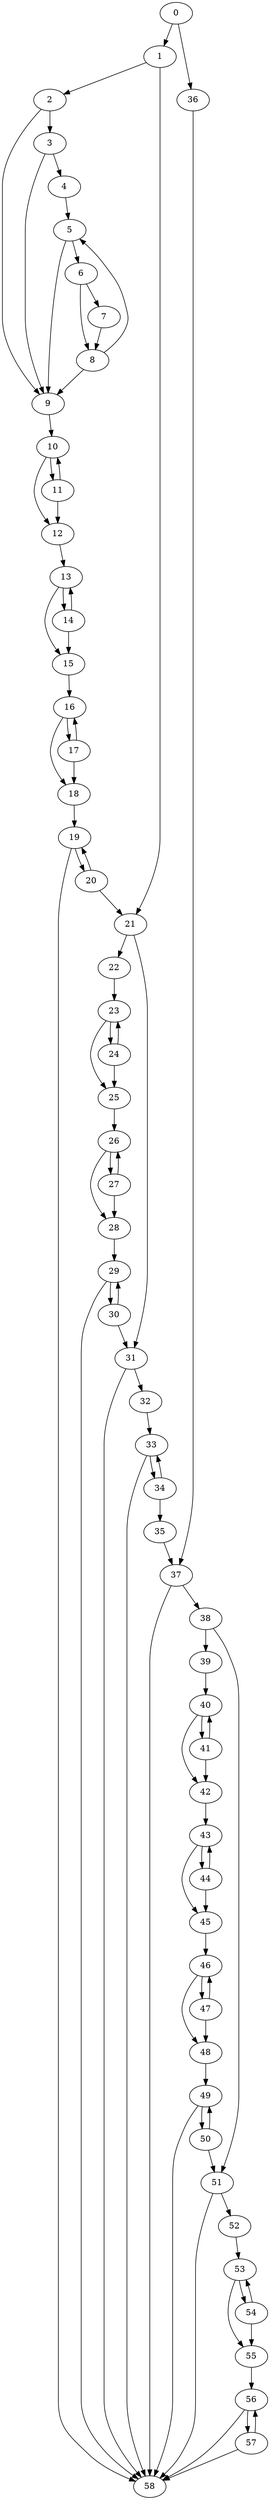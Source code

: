 digraph {
	0
	1
	2
	3
	4
	5
	6
	7
	8
	9
	10
	11
	12
	13
	14
	15
	16
	17
	18
	19
	20
	21
	22
	23
	24
	25
	26
	27
	28
	29
	30
	31
	32
	33
	34
	35
	36
	37
	38
	39
	40
	41
	42
	43
	44
	45
	46
	47
	48
	49
	50
	51
	52
	53
	54
	55
	56
	57
	58
	57 -> 58
	19 -> 58
	31 -> 58
	49 -> 58
	51 -> 58
	56 -> 58
	29 -> 58
	33 -> 58
	37 -> 58
	33 -> 34
	46 -> 47
	2 -> 3
	4 -> 5
	8 -> 5
	10 -> 11
	14 -> 13
	12 -> 13
	29 -> 30
	52 -> 53
	54 -> 53
	0 -> 1
	18 -> 19
	20 -> 19
	23 -> 25
	24 -> 25
	30 -> 31
	21 -> 31
	0 -> 36
	40 -> 42
	41 -> 42
	46 -> 48
	47 -> 48
	42 -> 43
	44 -> 43
	51 -> 52
	5 -> 6
	13 -> 15
	14 -> 15
	19 -> 20
	31 -> 32
	37 -> 38
	53 -> 55
	54 -> 55
	32 -> 33
	34 -> 33
	3 -> 4
	9 -> 10
	11 -> 10
	13 -> 14
	44 -> 45
	43 -> 45
	2 -> 9
	3 -> 9
	5 -> 9
	8 -> 9
	21 -> 22
	38 -> 51
	50 -> 51
	16 -> 17
	1 -> 21
	20 -> 21
	24 -> 23
	22 -> 23
	25 -> 26
	27 -> 26
	38 -> 39
	34 -> 35
	35 -> 37
	36 -> 37
	23 -> 24
	6 -> 8
	7 -> 8
	26 -> 28
	27 -> 28
	39 -> 40
	41 -> 40
	48 -> 49
	50 -> 49
	55 -> 56
	57 -> 56
	6 -> 7
	15 -> 16
	17 -> 16
	49 -> 50
	56 -> 57
	1 -> 2
	11 -> 12
	10 -> 12
	16 -> 18
	17 -> 18
	28 -> 29
	30 -> 29
	40 -> 41
	26 -> 27
	43 -> 44
	47 -> 46
	45 -> 46
	53 -> 54
}
